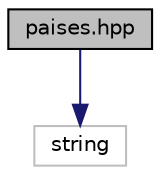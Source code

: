 digraph "paises.hpp"
{
 // LATEX_PDF_SIZE
  edge [fontname="Helvetica",fontsize="10",labelfontname="Helvetica",labelfontsize="10"];
  node [fontname="Helvetica",fontsize="10",shape=record];
  Node1 [label="paises.hpp",height=0.2,width=0.4,color="black", fillcolor="grey75", style="filled", fontcolor="black",tooltip="Se realizan las declaraciones de las diferentes clases relacionadas con países, sus métdos y atributo..."];
  Node1 -> Node2 [color="midnightblue",fontsize="10",style="solid",fontname="Helvetica"];
  Node2 [label="string",height=0.2,width=0.4,color="grey75", fillcolor="white", style="filled",tooltip=" "];
}

